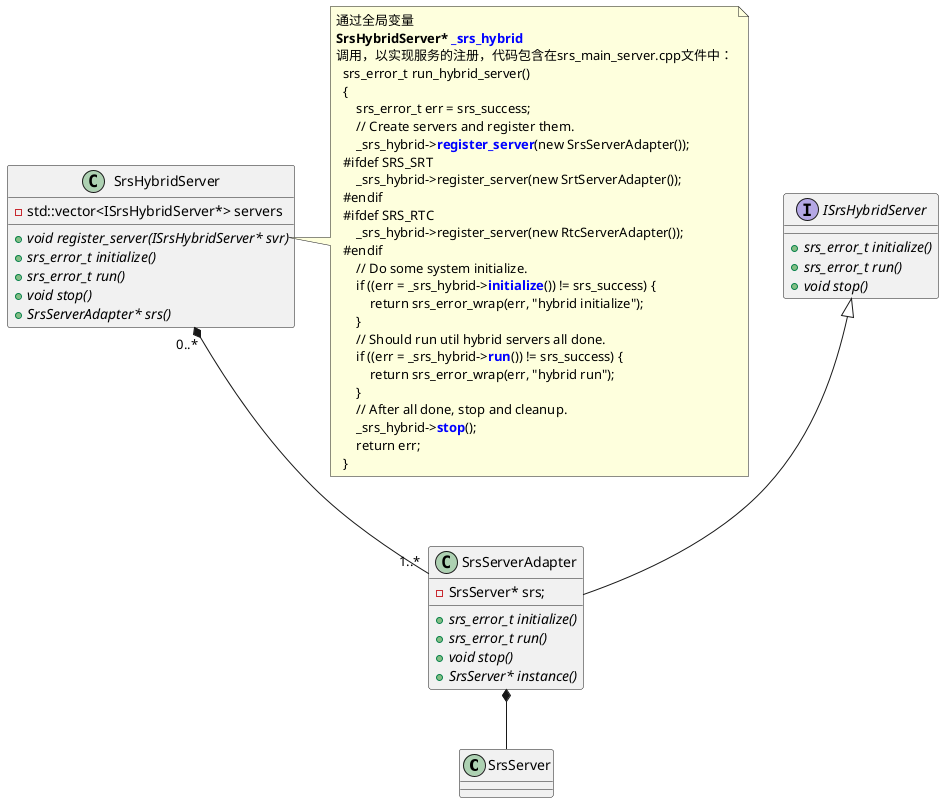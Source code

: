@startuml

class SrsServer {

}

interface ISrsHybridServer {
    + {abstract} srs_error_t initialize()
    + {abstract} srs_error_t run()
    + {abstract} void stop()
}

class SrsServerAdapter {
    - SrsServer* srs;
    + {abstract} srs_error_t initialize()
    + {abstract} srs_error_t run()
    + {abstract} void stop()
    + {abstract} SrsServer* instance()
}

ISrsHybridServer <|-- SrsServerAdapter
SrsServerAdapter *-- SrsServer

class SrsHybridServer {
    - std::vector<ISrsHybridServer*> servers
    + {abstract} void register_server(ISrsHybridServer* svr)
    + {abstract} srs_error_t initialize()
    + {abstract} srs_error_t run()
    + {abstract} void stop()
    + {abstract} SrsServerAdapter* srs()
}
SrsHybridServer "0..*" *-- "1..*" SrsServerAdapter

note right of SrsHybridServer::register_server
  通过全局变量
  <b>SrsHybridServer* <font color=blue>_srs_hybrid</font></b>
  调用，以实现服务的注册，代码包含在srs_main_server.cpp文件中：
    srs_error_t run_hybrid_server()
    {
        srs_error_t err = srs_success;
        // Create servers and register them.
        _srs_hybrid-><font color=blue><b>register_server</font>(new SrsServerAdapter());
    #ifdef SRS_SRT
        _srs_hybrid->register_server(new SrtServerAdapter());
    #endif
    #ifdef SRS_RTC
        _srs_hybrid->register_server(new RtcServerAdapter());
    #endif
        // Do some system initialize.
        if ((err = _srs_hybrid-><font color=blue><b>initialize</font>()) != srs_success) {
            return srs_error_wrap(err, "hybrid initialize");
        }
        // Should run util hybrid servers all done.
        if ((err = _srs_hybrid-><font color=blue><b>run</font>()) != srs_success) {
            return srs_error_wrap(err, "hybrid run");
        }
        // After all done, stop and cleanup.
        _srs_hybrid-><font color=blue><b>stop</font>();
        return err;
    }
end note

@enduml